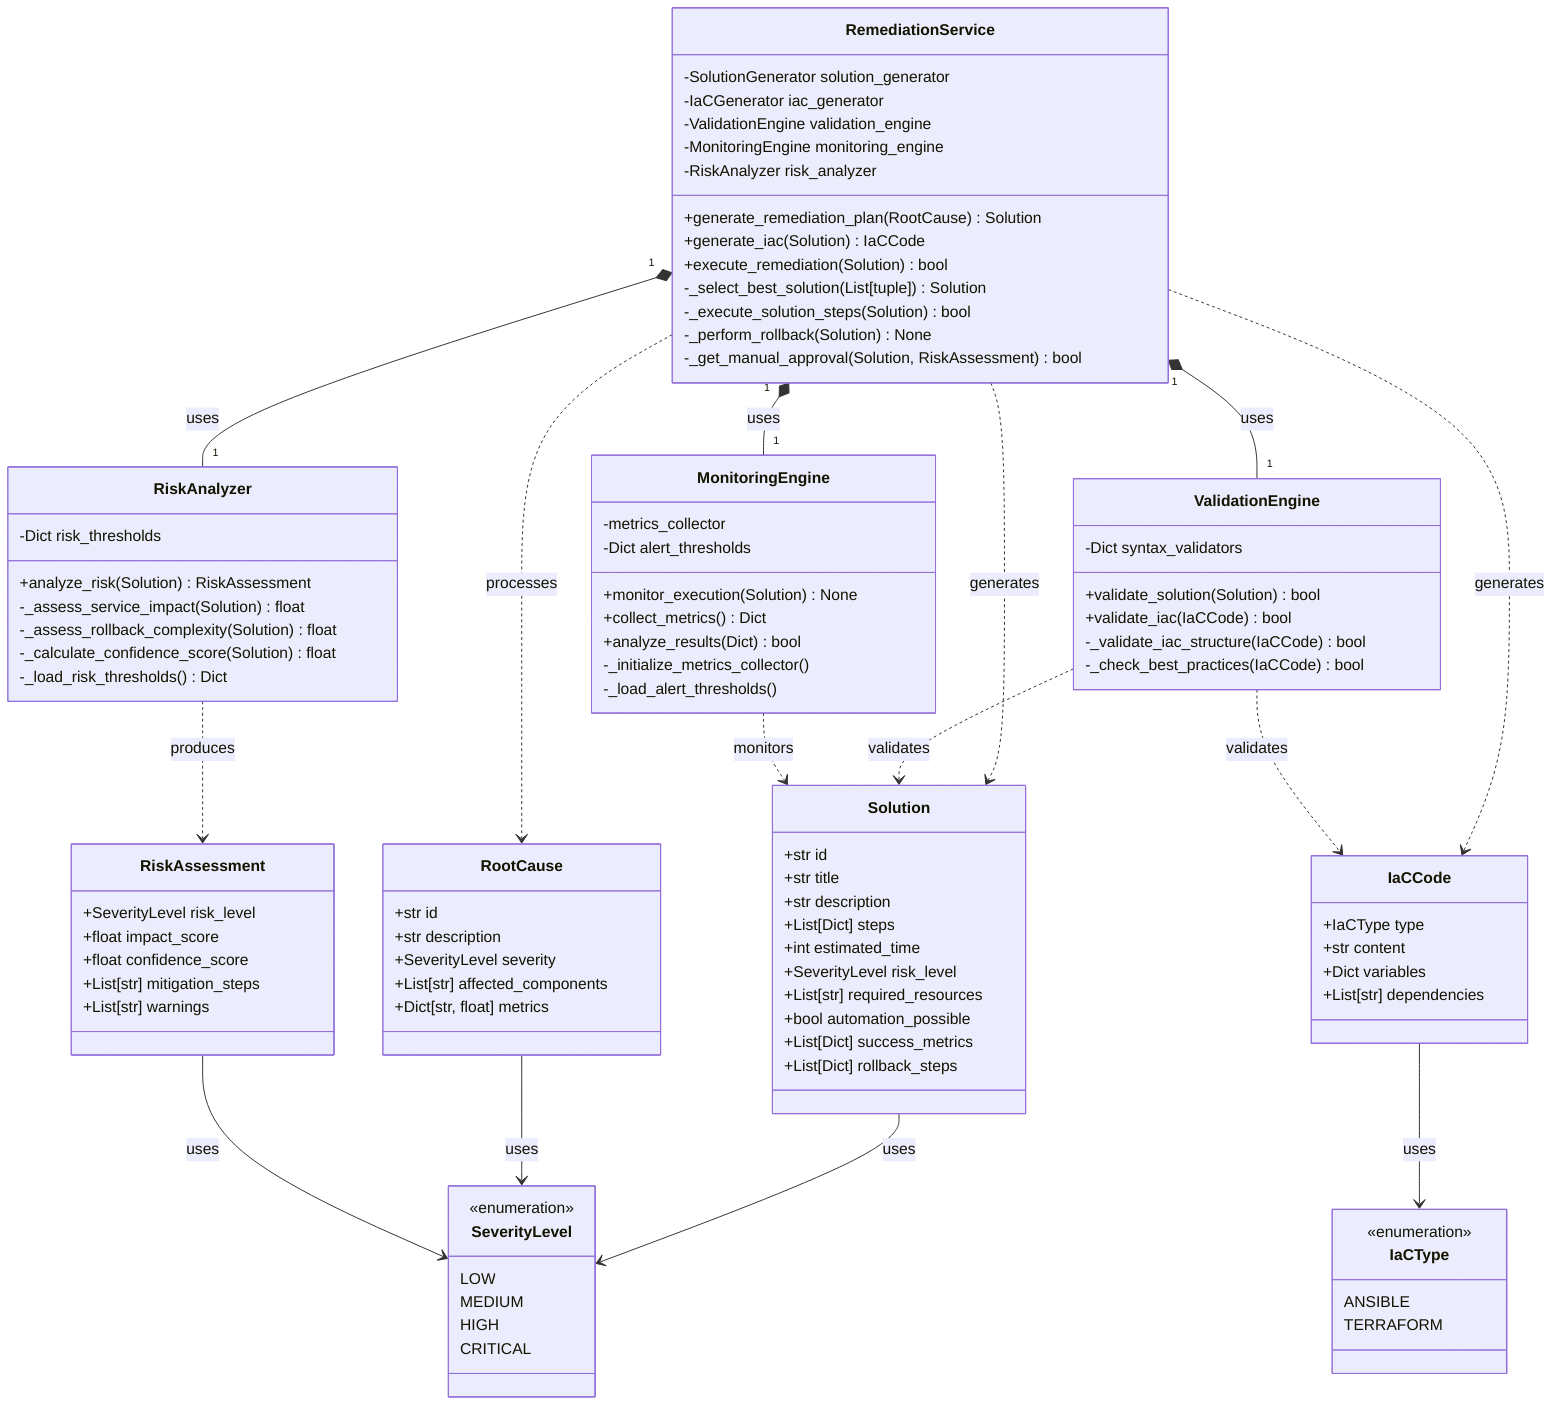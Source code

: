 classDiagram
    class SeverityLevel {
        <<enumeration>>
        LOW
        MEDIUM
        HIGH
        CRITICAL
    }

    class IaCType {
        <<enumeration>>
        ANSIBLE
        TERRAFORM
    }

    class RootCause {
        +str id
        +str description
        +SeverityLevel severity
        +List[str] affected_components
        +Dict[str, float] metrics
    }

    class Solution {
        +str id
        +str title
        +str description
        +List[Dict] steps
        +int estimated_time
        +SeverityLevel risk_level
        +List[str] required_resources
        +bool automation_possible
        +List[Dict] success_metrics
        +List[Dict] rollback_steps
    }

    class IaCCode {
        +IaCType type
        +str content
        +Dict variables
        +List[str] dependencies
    }

    class RiskAssessment {
        +SeverityLevel risk_level
        +float impact_score
        +float confidence_score
        +List[str] mitigation_steps
        +List[str] warnings
    }

    class RiskAnalyzer {
        -Dict risk_thresholds
        +analyze_risk(Solution) RiskAssessment
        -_assess_service_impact(Solution) float
        -_assess_rollback_complexity(Solution) float
        -_calculate_confidence_score(Solution) float
        -_load_risk_thresholds() Dict
    }

    class ValidationEngine {
        -Dict syntax_validators
        +validate_solution(Solution) bool
        +validate_iac(IaCCode) bool
        -_validate_iac_structure(IaCCode) bool
        -_check_best_practices(IaCCode) bool
    }

    class MonitoringEngine {
        -metrics_collector
        -Dict alert_thresholds
        +monitor_execution(Solution) None
        +collect_metrics() Dict
        +analyze_results(Dict) bool
        -_initialize_metrics_collector()
        -_load_alert_thresholds()
    }

    class RemediationService {
        -SolutionGenerator solution_generator
        -IaCGenerator iac_generator
        -ValidationEngine validation_engine
        -MonitoringEngine monitoring_engine
        -RiskAnalyzer risk_analyzer
        +generate_remediation_plan(RootCause) Solution
        +generate_iac(Solution) IaCCode
        +execute_remediation(Solution) bool
        -_select_best_solution(List[tuple]) Solution
        -_execute_solution_steps(Solution) bool
        -_perform_rollback(Solution) None
        -_get_manual_approval(Solution, RiskAssessment) bool
    }

    RemediationService "1" *-- "1" RiskAnalyzer : uses
    RemediationService "1" *-- "1" ValidationEngine : uses
    RemediationService "1" *-- "1" MonitoringEngine : uses
    RemediationService ..> RootCause : processes
    RemediationService ..> Solution : generates
    RemediationService ..> IaCCode : generates
    RiskAnalyzer ..> RiskAssessment : produces
    Solution --> SeverityLevel : uses
    IaCCode --> IaCType : uses
    RootCause --> SeverityLevel : uses
    RiskAssessment --> SeverityLevel : uses
    ValidationEngine ..> Solution : validates
    ValidationEngine ..> IaCCode : validates
    MonitoringEngine ..> Solution : monitors